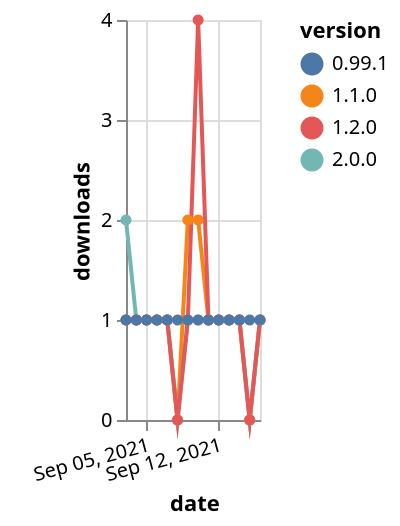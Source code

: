 {"$schema": "https://vega.github.io/schema/vega-lite/v5.json", "description": "A simple bar chart with embedded data.", "data": {"values": [{"date": "2021-09-03", "total": 174, "delta": 1, "version": "1.1.0"}, {"date": "2021-09-04", "total": 175, "delta": 1, "version": "1.1.0"}, {"date": "2021-09-05", "total": 176, "delta": 1, "version": "1.1.0"}, {"date": "2021-09-06", "total": 177, "delta": 1, "version": "1.1.0"}, {"date": "2021-09-07", "total": 178, "delta": 1, "version": "1.1.0"}, {"date": "2021-09-08", "total": 178, "delta": 0, "version": "1.1.0"}, {"date": "2021-09-09", "total": 180, "delta": 2, "version": "1.1.0"}, {"date": "2021-09-10", "total": 182, "delta": 2, "version": "1.1.0"}, {"date": "2021-09-11", "total": 183, "delta": 1, "version": "1.1.0"}, {"date": "2021-09-12", "total": 184, "delta": 1, "version": "1.1.0"}, {"date": "2021-09-13", "total": 185, "delta": 1, "version": "1.1.0"}, {"date": "2021-09-14", "total": 186, "delta": 1, "version": "1.1.0"}, {"date": "2021-09-15", "total": 186, "delta": 0, "version": "1.1.0"}, {"date": "2021-09-16", "total": 187, "delta": 1, "version": "1.1.0"}, {"date": "2021-09-03", "total": 115, "delta": 2, "version": "2.0.0"}, {"date": "2021-09-04", "total": 116, "delta": 1, "version": "2.0.0"}, {"date": "2021-09-05", "total": 117, "delta": 1, "version": "2.0.0"}, {"date": "2021-09-06", "total": 118, "delta": 1, "version": "2.0.0"}, {"date": "2021-09-07", "total": 119, "delta": 1, "version": "2.0.0"}, {"date": "2021-09-08", "total": 119, "delta": 0, "version": "2.0.0"}, {"date": "2021-09-09", "total": 120, "delta": 1, "version": "2.0.0"}, {"date": "2021-09-10", "total": 121, "delta": 1, "version": "2.0.0"}, {"date": "2021-09-11", "total": 122, "delta": 1, "version": "2.0.0"}, {"date": "2021-09-12", "total": 123, "delta": 1, "version": "2.0.0"}, {"date": "2021-09-13", "total": 124, "delta": 1, "version": "2.0.0"}, {"date": "2021-09-14", "total": 125, "delta": 1, "version": "2.0.0"}, {"date": "2021-09-15", "total": 125, "delta": 0, "version": "2.0.0"}, {"date": "2021-09-16", "total": 126, "delta": 1, "version": "2.0.0"}, {"date": "2021-09-03", "total": 289, "delta": 1, "version": "1.2.0"}, {"date": "2021-09-04", "total": 290, "delta": 1, "version": "1.2.0"}, {"date": "2021-09-05", "total": 291, "delta": 1, "version": "1.2.0"}, {"date": "2021-09-06", "total": 292, "delta": 1, "version": "1.2.0"}, {"date": "2021-09-07", "total": 293, "delta": 1, "version": "1.2.0"}, {"date": "2021-09-08", "total": 293, "delta": 0, "version": "1.2.0"}, {"date": "2021-09-09", "total": 294, "delta": 1, "version": "1.2.0"}, {"date": "2021-09-10", "total": 298, "delta": 4, "version": "1.2.0"}, {"date": "2021-09-11", "total": 299, "delta": 1, "version": "1.2.0"}, {"date": "2021-09-12", "total": 300, "delta": 1, "version": "1.2.0"}, {"date": "2021-09-13", "total": 301, "delta": 1, "version": "1.2.0"}, {"date": "2021-09-14", "total": 302, "delta": 1, "version": "1.2.0"}, {"date": "2021-09-15", "total": 302, "delta": 0, "version": "1.2.0"}, {"date": "2021-09-16", "total": 303, "delta": 1, "version": "1.2.0"}, {"date": "2021-09-03", "total": 217, "delta": 1, "version": "0.99.1"}, {"date": "2021-09-04", "total": 218, "delta": 1, "version": "0.99.1"}, {"date": "2021-09-05", "total": 219, "delta": 1, "version": "0.99.1"}, {"date": "2021-09-06", "total": 220, "delta": 1, "version": "0.99.1"}, {"date": "2021-09-07", "total": 221, "delta": 1, "version": "0.99.1"}, {"date": "2021-09-08", "total": 222, "delta": 1, "version": "0.99.1"}, {"date": "2021-09-09", "total": 223, "delta": 1, "version": "0.99.1"}, {"date": "2021-09-10", "total": 224, "delta": 1, "version": "0.99.1"}, {"date": "2021-09-11", "total": 225, "delta": 1, "version": "0.99.1"}, {"date": "2021-09-12", "total": 226, "delta": 1, "version": "0.99.1"}, {"date": "2021-09-13", "total": 227, "delta": 1, "version": "0.99.1"}, {"date": "2021-09-14", "total": 228, "delta": 1, "version": "0.99.1"}, {"date": "2021-09-15", "total": 229, "delta": 1, "version": "0.99.1"}, {"date": "2021-09-16", "total": 230, "delta": 1, "version": "0.99.1"}]}, "width": "container", "mark": {"type": "line", "point": {"filled": true}}, "encoding": {"x": {"field": "date", "type": "temporal", "timeUnit": "yearmonthdate", "title": "date", "axis": {"labelAngle": -15}}, "y": {"field": "delta", "type": "quantitative", "title": "downloads"}, "color": {"field": "version", "type": "nominal"}, "tooltip": {"field": "delta"}}}